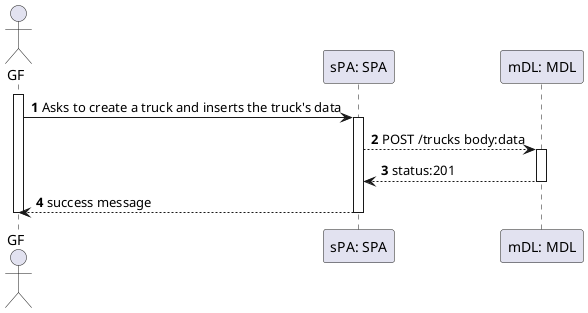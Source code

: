 @startuml
'https://plantuml.com/sequence-diagram

autonumber
actor GF
participant "sPA: SPA" as sPA
participant "mDL: MDL" as MDL 


activate GF
GF ->sPA : Asks to create a truck and inserts the truck's data
activate sPA

sPA --> MDL : POST /trucks body:data
activate MDL

MDL --> sPA :  status:201

deactivate MDL

sPA --> GF : success message

deactivate sPA

deactivate GF


@enduml